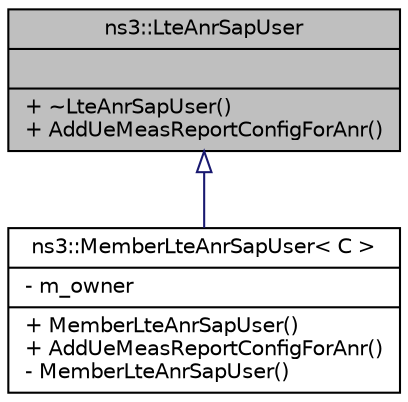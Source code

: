 digraph "ns3::LteAnrSapUser"
{
  edge [fontname="Helvetica",fontsize="10",labelfontname="Helvetica",labelfontsize="10"];
  node [fontname="Helvetica",fontsize="10",shape=record];
  Node1 [label="{ns3::LteAnrSapUser\n||+ ~LteAnrSapUser()\l+ AddUeMeasReportConfigForAnr()\l}",height=0.2,width=0.4,color="black", fillcolor="grey75", style="filled", fontcolor="black"];
  Node1 -> Node2 [dir="back",color="midnightblue",fontsize="10",style="solid",arrowtail="onormal"];
  Node2 [label="{ns3::MemberLteAnrSapUser\< C \>\n|- m_owner\l|+ MemberLteAnrSapUser()\l+ AddUeMeasReportConfigForAnr()\l- MemberLteAnrSapUser()\l}",height=0.2,width=0.4,color="black", fillcolor="white", style="filled",URL="$d3/dc6/classns3_1_1MemberLteAnrSapUser.html",tooltip="Template for the implementation of the LteAnrSapUser as a member of an owner class of type C to which..."];
}
